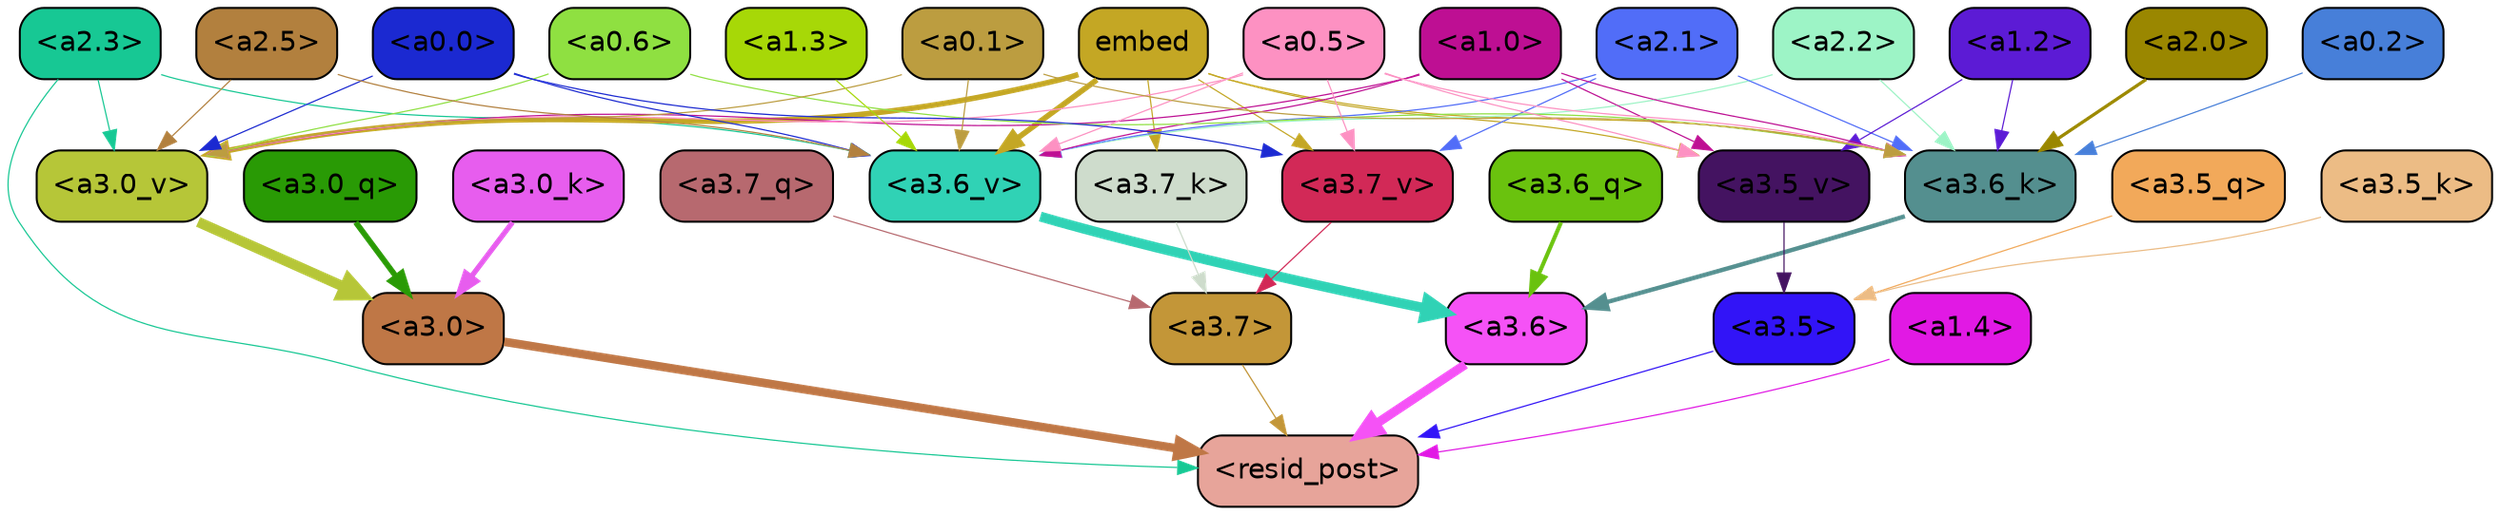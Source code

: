 strict digraph "" {
	graph [bgcolor=transparent,
		layout=dot,
		overlap=false,
		splines=true
	];
	"<a3.7>"	[color=black,
		fillcolor="#c39638",
		fontname=Helvetica,
		shape=box,
		style="filled, rounded"];
	"<resid_post>"	[color=black,
		fillcolor="#e7a49a",
		fontname=Helvetica,
		shape=box,
		style="filled, rounded"];
	"<a3.7>" -> "<resid_post>"	[color="#c39638",
		penwidth=0.6239100098609924];
	"<a3.6>"	[color=black,
		fillcolor="#f552f6",
		fontname=Helvetica,
		shape=box,
		style="filled, rounded"];
	"<a3.6>" -> "<resid_post>"	[color="#f552f6",
		penwidth=4.569062113761902];
	"<a3.5>"	[color=black,
		fillcolor="#3214f7",
		fontname=Helvetica,
		shape=box,
		style="filled, rounded"];
	"<a3.5>" -> "<resid_post>"	[color="#3214f7",
		penwidth=0.6];
	"<a3.0>"	[color=black,
		fillcolor="#bf7746",
		fontname=Helvetica,
		shape=box,
		style="filled, rounded"];
	"<a3.0>" -> "<resid_post>"	[color="#bf7746",
		penwidth=4.283544182777405];
	"<a2.3>"	[color=black,
		fillcolor="#17c894",
		fontname=Helvetica,
		shape=box,
		style="filled, rounded"];
	"<a2.3>" -> "<resid_post>"	[color="#17c894",
		penwidth=0.6];
	"<a3.6_v>"	[color=black,
		fillcolor="#30d2b5",
		fontname=Helvetica,
		shape=box,
		style="filled, rounded"];
	"<a2.3>" -> "<a3.6_v>"	[color="#17c894",
		penwidth=0.6];
	"<a3.0_v>"	[color=black,
		fillcolor="#b6c638",
		fontname=Helvetica,
		shape=box,
		style="filled, rounded"];
	"<a2.3>" -> "<a3.0_v>"	[color="#17c894",
		penwidth=0.6];
	"<a1.4>"	[color=black,
		fillcolor="#e119e4",
		fontname=Helvetica,
		shape=box,
		style="filled, rounded"];
	"<a1.4>" -> "<resid_post>"	[color="#e119e4",
		penwidth=0.6];
	"<a3.7_q>"	[color=black,
		fillcolor="#b7696f",
		fontname=Helvetica,
		shape=box,
		style="filled, rounded"];
	"<a3.7_q>" -> "<a3.7>"	[color="#b7696f",
		penwidth=0.6];
	"<a3.6_q>"	[color=black,
		fillcolor="#6ac20e",
		fontname=Helvetica,
		shape=box,
		style="filled, rounded"];
	"<a3.6_q>" -> "<a3.6>"	[color="#6ac20e",
		penwidth=2.03758105635643];
	"<a3.5_q>"	[color=black,
		fillcolor="#f2a95a",
		fontname=Helvetica,
		shape=box,
		style="filled, rounded"];
	"<a3.5_q>" -> "<a3.5>"	[color="#f2a95a",
		penwidth=0.6];
	"<a3.0_q>"	[color=black,
		fillcolor="#299a05",
		fontname=Helvetica,
		shape=box,
		style="filled, rounded"];
	"<a3.0_q>" -> "<a3.0>"	[color="#299a05",
		penwidth=2.8638100624084473];
	"<a3.7_k>"	[color=black,
		fillcolor="#cedccc",
		fontname=Helvetica,
		shape=box,
		style="filled, rounded"];
	"<a3.7_k>" -> "<a3.7>"	[color="#cedccc",
		penwidth=0.6];
	"<a3.6_k>"	[color=black,
		fillcolor="#548f8f",
		fontname=Helvetica,
		shape=box,
		style="filled, rounded"];
	"<a3.6_k>" -> "<a3.6>"	[color="#548f8f",
		penwidth=2.174198240041733];
	"<a3.5_k>"	[color=black,
		fillcolor="#ecbc85",
		fontname=Helvetica,
		shape=box,
		style="filled, rounded"];
	"<a3.5_k>" -> "<a3.5>"	[color="#ecbc85",
		penwidth=0.6];
	"<a3.0_k>"	[color=black,
		fillcolor="#e75dee",
		fontname=Helvetica,
		shape=box,
		style="filled, rounded"];
	"<a3.0_k>" -> "<a3.0>"	[color="#e75dee",
		penwidth=2.6274144649505615];
	"<a3.7_v>"	[color=black,
		fillcolor="#d22957",
		fontname=Helvetica,
		shape=box,
		style="filled, rounded"];
	"<a3.7_v>" -> "<a3.7>"	[color="#d22957",
		penwidth=0.6];
	"<a3.6_v>" -> "<a3.6>"	[color="#30d2b5",
		penwidth=5.002329230308533];
	"<a3.5_v>"	[color=black,
		fillcolor="#441361",
		fontname=Helvetica,
		shape=box,
		style="filled, rounded"];
	"<a3.5_v>" -> "<a3.5>"	[color="#441361",
		penwidth=0.6];
	"<a3.0_v>" -> "<a3.0>"	[color="#b6c638",
		penwidth=5.188832879066467];
	embed	[color=black,
		fillcolor="#c4a724",
		fontname=Helvetica,
		shape=box,
		style="filled, rounded"];
	embed -> "<a3.7_k>"	[color="#c4a724",
		penwidth=0.6];
	embed -> "<a3.6_k>"	[color="#c4a724",
		penwidth=0.6];
	embed -> "<a3.7_v>"	[color="#c4a724",
		penwidth=0.6];
	embed -> "<a3.6_v>"	[color="#c4a724",
		penwidth=2.809220314025879];
	embed -> "<a3.5_v>"	[color="#c4a724",
		penwidth=0.6];
	embed -> "<a3.0_v>"	[color="#c4a724",
		penwidth=2.754121422767639];
	"<a2.2>"	[color=black,
		fillcolor="#9df4c6",
		fontname=Helvetica,
		shape=box,
		style="filled, rounded"];
	"<a2.2>" -> "<a3.6_k>"	[color="#9df4c6",
		penwidth=0.6];
	"<a2.2>" -> "<a3.6_v>"	[color="#9df4c6",
		penwidth=0.6];
	"<a2.1>"	[color=black,
		fillcolor="#516df8",
		fontname=Helvetica,
		shape=box,
		style="filled, rounded"];
	"<a2.1>" -> "<a3.6_k>"	[color="#516df8",
		penwidth=0.6];
	"<a2.1>" -> "<a3.7_v>"	[color="#516df8",
		penwidth=0.6];
	"<a2.1>" -> "<a3.6_v>"	[color="#516df8",
		penwidth=0.6];
	"<a2.0>"	[color=black,
		fillcolor="#9a8700",
		fontname=Helvetica,
		shape=box,
		style="filled, rounded"];
	"<a2.0>" -> "<a3.6_k>"	[color="#9a8700",
		penwidth=1.6254686117172241];
	"<a1.2>"	[color=black,
		fillcolor="#5c1bd5",
		fontname=Helvetica,
		shape=box,
		style="filled, rounded"];
	"<a1.2>" -> "<a3.6_k>"	[color="#5c1bd5",
		penwidth=0.6];
	"<a1.2>" -> "<a3.5_v>"	[color="#5c1bd5",
		penwidth=0.6];
	"<a1.0>"	[color=black,
		fillcolor="#be0f93",
		fontname=Helvetica,
		shape=box,
		style="filled, rounded"];
	"<a1.0>" -> "<a3.6_k>"	[color="#be0f93",
		penwidth=0.6];
	"<a1.0>" -> "<a3.6_v>"	[color="#be0f93",
		penwidth=0.6];
	"<a1.0>" -> "<a3.5_v>"	[color="#be0f93",
		penwidth=0.6];
	"<a1.0>" -> "<a3.0_v>"	[color="#be0f93",
		penwidth=0.6];
	"<a0.6>"	[color=black,
		fillcolor="#8fe041",
		fontname=Helvetica,
		shape=box,
		style="filled, rounded"];
	"<a0.6>" -> "<a3.6_k>"	[color="#8fe041",
		penwidth=0.6];
	"<a0.6>" -> "<a3.0_v>"	[color="#8fe041",
		penwidth=0.6];
	"<a0.5>"	[color=black,
		fillcolor="#fd91c2",
		fontname=Helvetica,
		shape=box,
		style="filled, rounded"];
	"<a0.5>" -> "<a3.6_k>"	[color="#fd91c2",
		penwidth=0.6];
	"<a0.5>" -> "<a3.7_v>"	[color="#fd91c2",
		penwidth=0.6];
	"<a0.5>" -> "<a3.6_v>"	[color="#fd91c2",
		penwidth=0.6];
	"<a0.5>" -> "<a3.5_v>"	[color="#fd91c2",
		penwidth=0.6];
	"<a0.5>" -> "<a3.0_v>"	[color="#fd91c2",
		penwidth=0.6120390892028809];
	"<a0.2>"	[color=black,
		fillcolor="#477fd9",
		fontname=Helvetica,
		shape=box,
		style="filled, rounded"];
	"<a0.2>" -> "<a3.6_k>"	[color="#477fd9",
		penwidth=0.6];
	"<a0.1>"	[color=black,
		fillcolor="#bc9d40",
		fontname=Helvetica,
		shape=box,
		style="filled, rounded"];
	"<a0.1>" -> "<a3.6_k>"	[color="#bc9d40",
		penwidth=0.6];
	"<a0.1>" -> "<a3.6_v>"	[color="#bc9d40",
		penwidth=0.6];
	"<a0.1>" -> "<a3.0_v>"	[color="#bc9d40",
		penwidth=0.6];
	"<a0.0>"	[color=black,
		fillcolor="#1b29d1",
		fontname=Helvetica,
		shape=box,
		style="filled, rounded"];
	"<a0.0>" -> "<a3.7_v>"	[color="#1b29d1",
		penwidth=0.6];
	"<a0.0>" -> "<a3.6_v>"	[color="#1b29d1",
		penwidth=0.6];
	"<a0.0>" -> "<a3.0_v>"	[color="#1b29d1",
		penwidth=0.6];
	"<a2.5>"	[color=black,
		fillcolor="#b2803e",
		fontname=Helvetica,
		shape=box,
		style="filled, rounded"];
	"<a2.5>" -> "<a3.6_v>"	[color="#b2803e",
		penwidth=0.6];
	"<a2.5>" -> "<a3.0_v>"	[color="#b2803e",
		penwidth=0.6];
	"<a1.3>"	[color=black,
		fillcolor="#a7d807",
		fontname=Helvetica,
		shape=box,
		style="filled, rounded"];
	"<a1.3>" -> "<a3.6_v>"	[color="#a7d807",
		penwidth=0.6];
}
